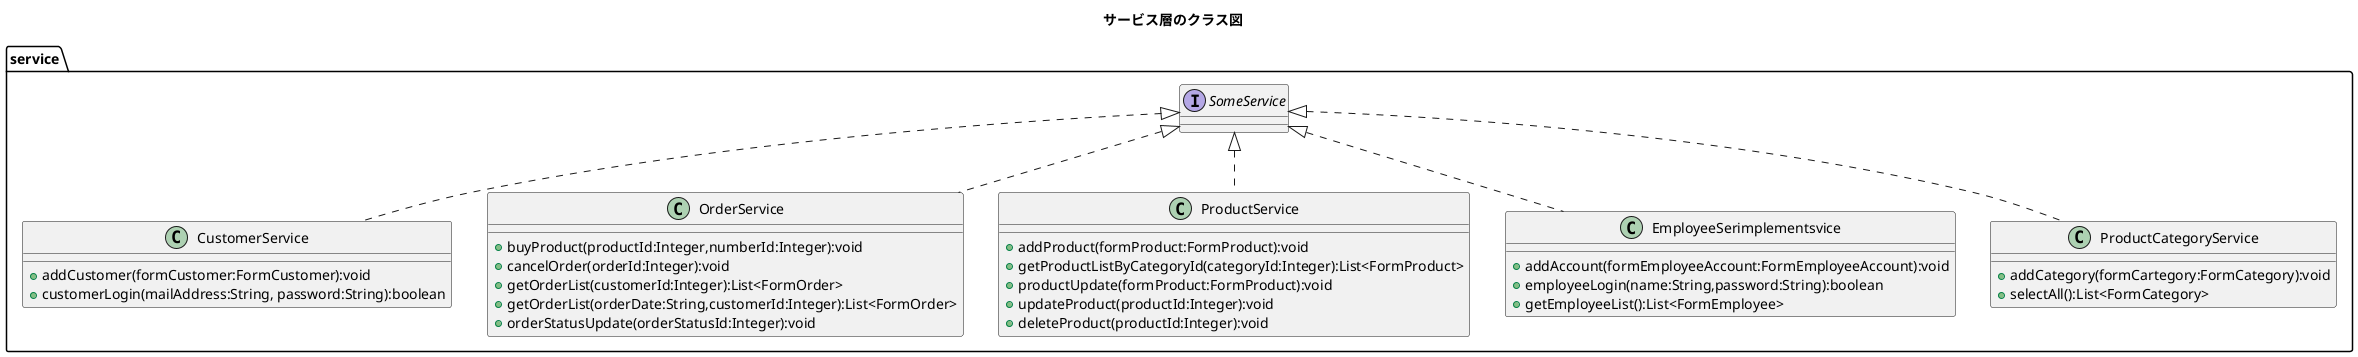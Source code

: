 @startuml
title サービス層のクラス図
package service{
	class CustomerService implements SomeService{
		+ addCustomer(formCustomer:FormCustomer):void
		+ customerLogin(mailAddress:String, password:String):boolean
	}
	
	class OrderService implements SomeService{
		+ buyProduct(productId:Integer,numberId:Integer):void
		+ cancelOrder(orderId:Integer):void
		+ getOrderList(customerId:Integer):List<FormOrder>
		+ getOrderList(orderDate:String,customerId:Integer):List<FormOrder>
		+ orderStatusUpdate(orderStatusId:Integer):void
	}
	
	class ProductService implements SomeService{
		+ addProduct(formProduct:FormProduct):void
		+ getProductListByCategoryId(categoryId:Integer):List<FormProduct>
		+ productUpdate(formProduct:FormProduct):void
		+ updateProduct(productId:Integer):void
		+ deleteProduct(productId:Integer):void
	}


	class EmployeeSerimplementsvice implements SomeService{
		+ addAccount(formEmployeeAccount:FormEmployeeAccount):void
		+ employeeLogin(name:String,password:String):boolean
		+ getEmployeeList():List<FormEmployee>
	}
	
	class ProductCategoryService implements SomeService{
		+ addCategory(formCartegory:FormCategory):void
		+ selectAll():List<FormCategory>
	}	
}



@enduml